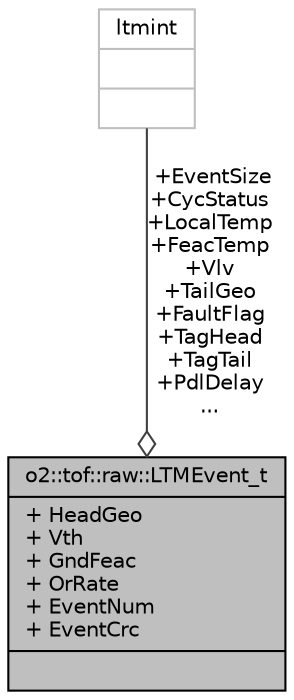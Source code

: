 digraph "o2::tof::raw::LTMEvent_t"
{
 // INTERACTIVE_SVG=YES
  bgcolor="transparent";
  edge [fontname="Helvetica",fontsize="10",labelfontname="Helvetica",labelfontsize="10"];
  node [fontname="Helvetica",fontsize="10",shape=record];
  Node1 [label="{o2::tof::raw::LTMEvent_t\n|+ HeadGeo\l+ Vth\l+ GndFeac\l+ OrRate\l+ EventNum\l+ EventCrc\l|}",height=0.2,width=0.4,color="black", fillcolor="grey75", style="filled", fontcolor="black"];
  Node2 -> Node1 [color="grey25",fontsize="10",style="solid",label=" +EventSize\n+CycStatus\n+LocalTemp\n+FeacTemp\n+Vlv\n+TailGeo\n+FaultFlag\n+TagHead\n+TagTail\n+PdlDelay\n..." ,arrowhead="odiamond",fontname="Helvetica"];
  Node2 [label="{ltmint\n||}",height=0.2,width=0.4,color="grey75"];
}
